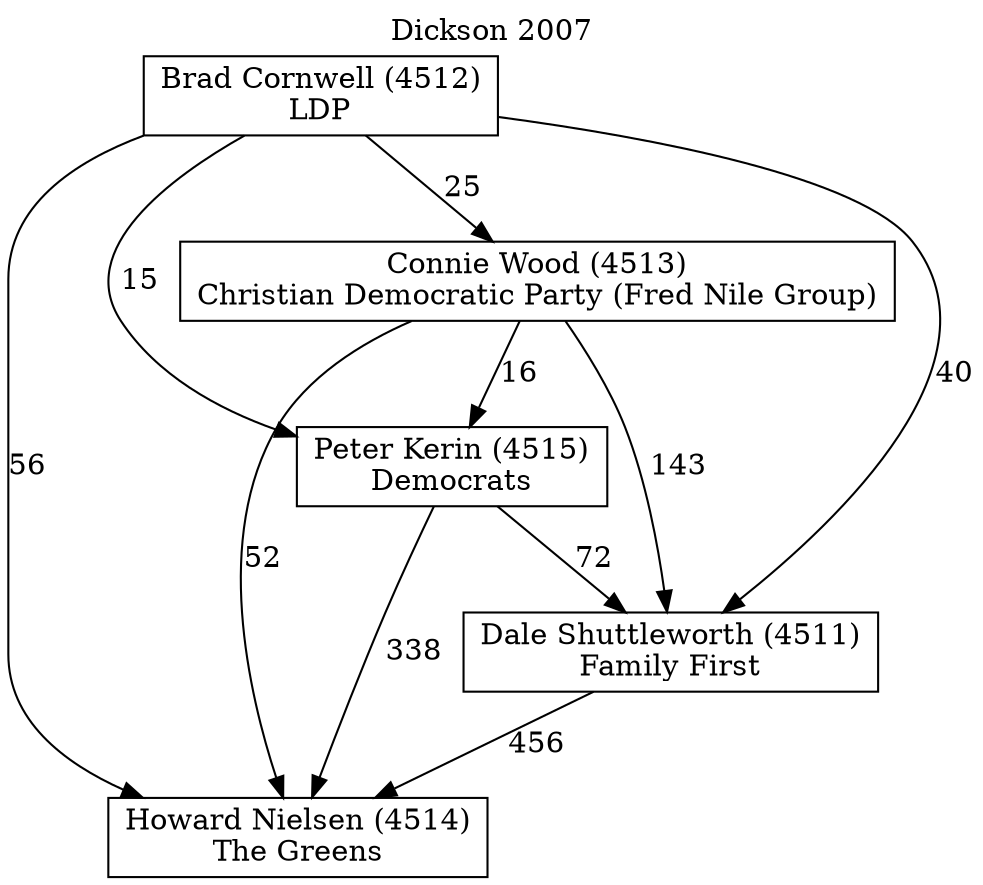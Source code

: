 // House preference flow
digraph "Howard Nielsen (4514)_Dickson_2007" {
	graph [label="Dickson 2007" labelloc=t mclimit=10]
	node [shape=box]
	"Brad Cornwell (4512)" [label="Brad Cornwell (4512)
LDP"]
	"Connie Wood (4513)" [label="Connie Wood (4513)
Christian Democratic Party (Fred Nile Group)"]
	"Dale Shuttleworth (4511)" [label="Dale Shuttleworth (4511)
Family First"]
	"Howard Nielsen (4514)" [label="Howard Nielsen (4514)
The Greens"]
	"Peter Kerin (4515)" [label="Peter Kerin (4515)
Democrats"]
	"Brad Cornwell (4512)" -> "Connie Wood (4513)" [label=25]
	"Brad Cornwell (4512)" -> "Dale Shuttleworth (4511)" [label=40]
	"Brad Cornwell (4512)" -> "Howard Nielsen (4514)" [label=56]
	"Brad Cornwell (4512)" -> "Peter Kerin (4515)" [label=15]
	"Connie Wood (4513)" -> "Dale Shuttleworth (4511)" [label=143]
	"Connie Wood (4513)" -> "Howard Nielsen (4514)" [label=52]
	"Connie Wood (4513)" -> "Peter Kerin (4515)" [label=16]
	"Dale Shuttleworth (4511)" -> "Howard Nielsen (4514)" [label=456]
	"Peter Kerin (4515)" -> "Dale Shuttleworth (4511)" [label=72]
	"Peter Kerin (4515)" -> "Howard Nielsen (4514)" [label=338]
}
